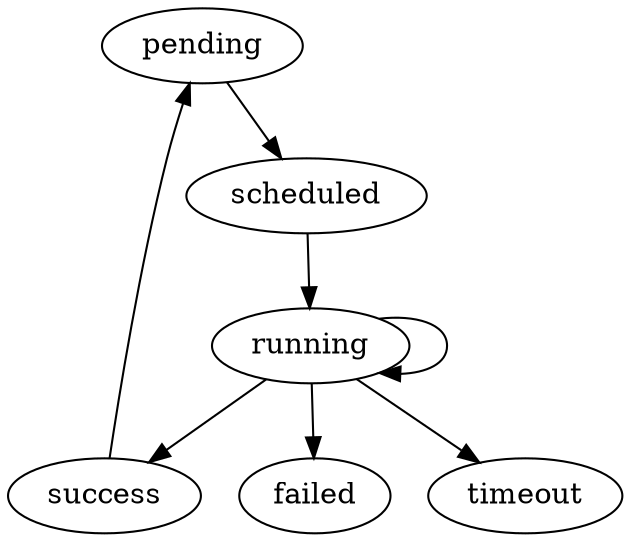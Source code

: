 digraph G {
    rankdir=TB;

    pending -> scheduled;
    scheduled -> running;
    running -> running;
    running -> success;
    running -> failed;
    running -> timeout;
    success -> pending;
}
